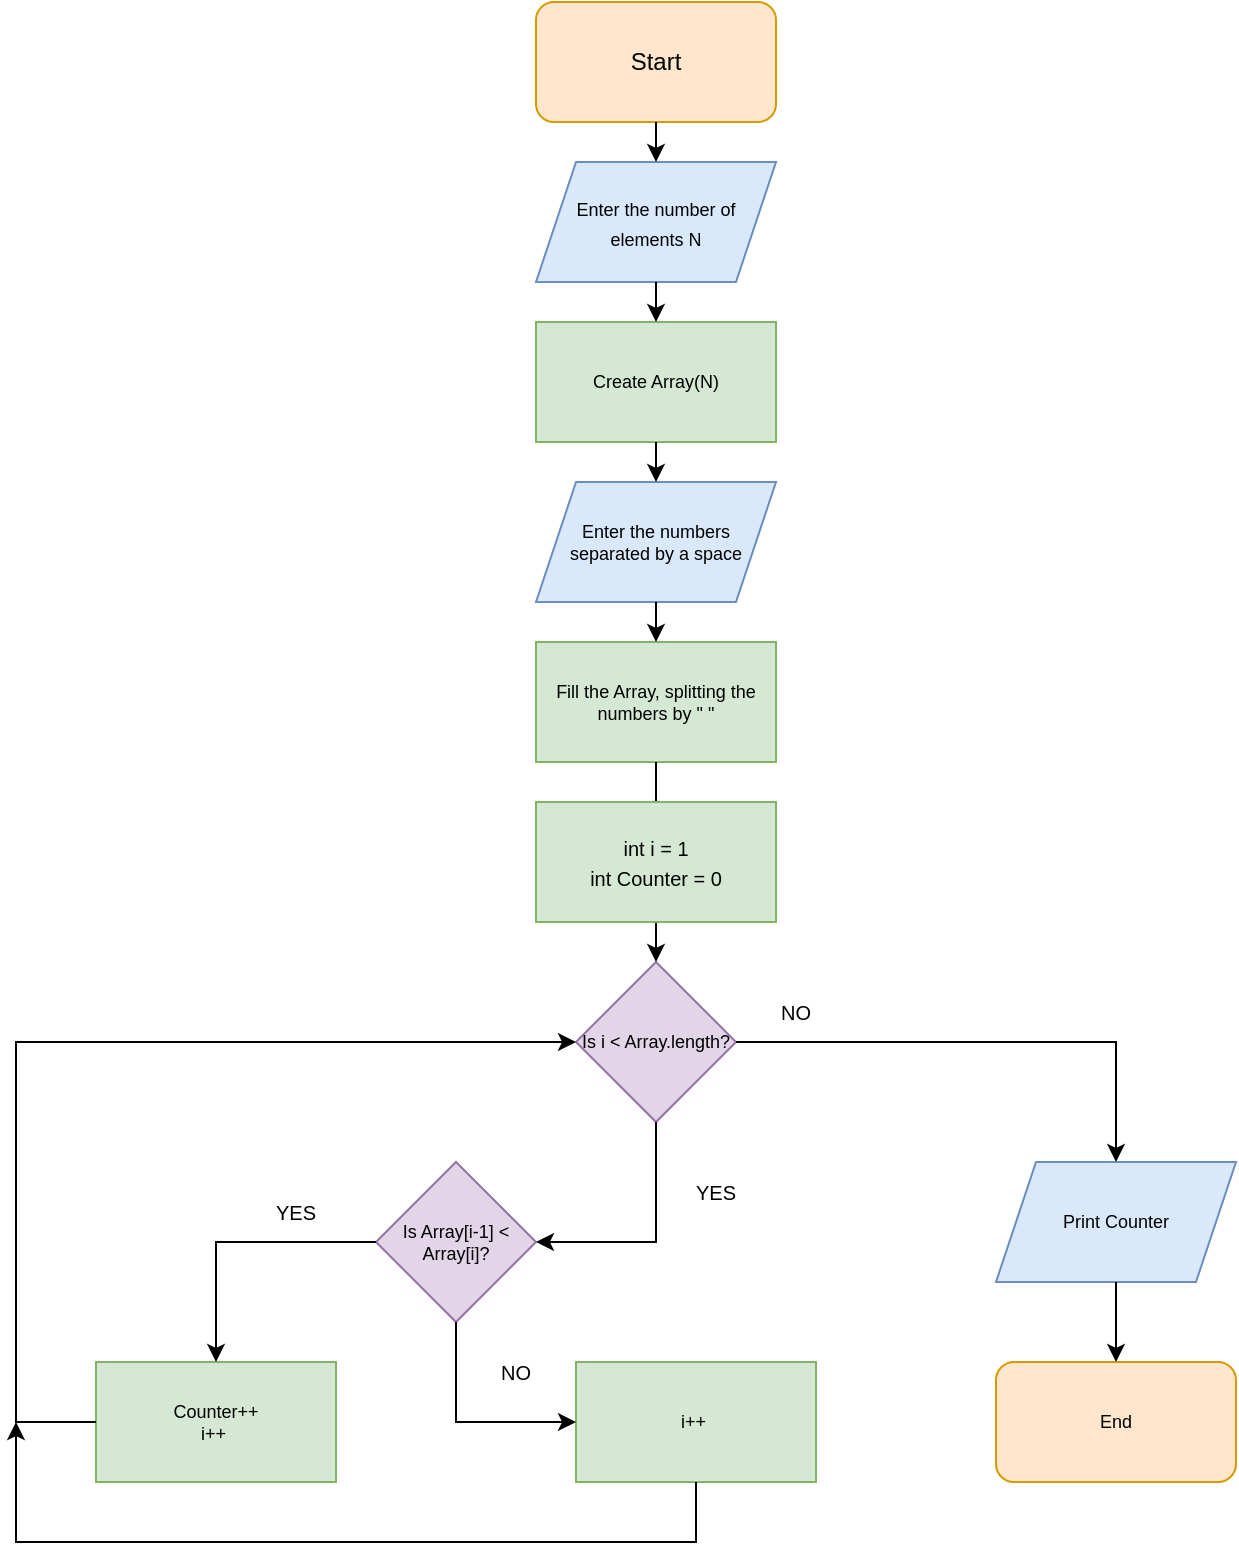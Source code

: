 <mxfile version="16.5.2" type="device"><diagram id="IEaAKRI2_2-kWN7XWm9K" name="Page-1"><mxGraphModel dx="1175" dy="665" grid="1" gridSize="10" guides="1" tooltips="1" connect="1" arrows="1" fold="1" page="1" pageScale="1" pageWidth="827" pageHeight="1169" math="0" shadow="0"><root><mxCell id="0"/><mxCell id="1" parent="0"/><mxCell id="Vb5OBClbZ--Mxl63Vdox-1" value="Start" style="rounded=1;whiteSpace=wrap;html=1;fillColor=#ffe6cc;strokeColor=#d79b00;" parent="1" vertex="1"><mxGeometry x="360" y="40" width="120" height="60" as="geometry"/></mxCell><mxCell id="Vb5OBClbZ--Mxl63Vdox-2" value="&lt;font style=&quot;font-size: 9px&quot;&gt;Enter the number of elements N&lt;/font&gt;" style="shape=parallelogram;perimeter=parallelogramPerimeter;whiteSpace=wrap;html=1;fixedSize=1;fillColor=#dae8fc;strokeColor=#6c8ebf;" parent="1" vertex="1"><mxGeometry x="360" y="120" width="120" height="60" as="geometry"/></mxCell><mxCell id="Vb5OBClbZ--Mxl63Vdox-4" value="Create Array(N)" style="rounded=0;whiteSpace=wrap;html=1;fontSize=9;fillColor=#d5e8d4;strokeColor=#82b366;" parent="1" vertex="1"><mxGeometry x="360" y="200" width="120" height="60" as="geometry"/></mxCell><mxCell id="Vb5OBClbZ--Mxl63Vdox-5" value="Enter the numbers &lt;br&gt;separated by a space" style="shape=parallelogram;perimeter=parallelogramPerimeter;whiteSpace=wrap;html=1;fixedSize=1;fontSize=9;fillColor=#dae8fc;strokeColor=#6c8ebf;" parent="1" vertex="1"><mxGeometry x="360" y="280" width="120" height="60" as="geometry"/></mxCell><mxCell id="Vb5OBClbZ--Mxl63Vdox-6" value="Fill the Array, splitting the numbers by &quot; &quot;" style="rounded=0;whiteSpace=wrap;html=1;fontSize=9;fillColor=#d5e8d4;strokeColor=#82b366;" parent="1" vertex="1"><mxGeometry x="360" y="360" width="120" height="60" as="geometry"/></mxCell><mxCell id="Vb5OBClbZ--Mxl63Vdox-7" value="Is i &amp;lt; Array.length?" style="rhombus;whiteSpace=wrap;html=1;fontSize=9;fillColor=#e1d5e7;strokeColor=#9673a6;" parent="1" vertex="1"><mxGeometry x="380" y="520" width="80" height="80" as="geometry"/></mxCell><mxCell id="Vb5OBClbZ--Mxl63Vdox-8" value="Is Array[i-1] &amp;lt; Array[i]?" style="rhombus;whiteSpace=wrap;html=1;fontSize=9;fillColor=#e1d5e7;strokeColor=#9673a6;" parent="1" vertex="1"><mxGeometry x="280" y="620" width="80" height="80" as="geometry"/></mxCell><mxCell id="Vb5OBClbZ--Mxl63Vdox-9" value="Counter++&lt;br&gt;i++&amp;nbsp;" style="rounded=0;whiteSpace=wrap;html=1;fontSize=9;fillColor=#d5e8d4;strokeColor=#82b366;" parent="1" vertex="1"><mxGeometry x="140" y="720" width="120" height="60" as="geometry"/></mxCell><mxCell id="Vb5OBClbZ--Mxl63Vdox-10" value="i++&amp;nbsp;" style="rounded=0;whiteSpace=wrap;html=1;fontSize=9;fillColor=#d5e8d4;strokeColor=#82b366;" parent="1" vertex="1"><mxGeometry x="380" y="720" width="120" height="60" as="geometry"/></mxCell><mxCell id="Vb5OBClbZ--Mxl63Vdox-11" value="End" style="rounded=1;whiteSpace=wrap;html=1;fontSize=9;fillColor=#ffe6cc;strokeColor=#d79b00;" parent="1" vertex="1"><mxGeometry x="590" y="720" width="120" height="60" as="geometry"/></mxCell><mxCell id="Vb5OBClbZ--Mxl63Vdox-12" value="Print Counter" style="shape=parallelogram;perimeter=parallelogramPerimeter;whiteSpace=wrap;html=1;fixedSize=1;fontSize=9;fillColor=#dae8fc;strokeColor=#6c8ebf;" parent="1" vertex="1"><mxGeometry x="590" y="620" width="120" height="60" as="geometry"/></mxCell><mxCell id="Vb5OBClbZ--Mxl63Vdox-16" value="" style="endArrow=classic;html=1;rounded=0;fontSize=9;entryX=0.5;entryY=0;entryDx=0;entryDy=0;exitX=1;exitY=0.5;exitDx=0;exitDy=0;" parent="1" source="Vb5OBClbZ--Mxl63Vdox-7" target="Vb5OBClbZ--Mxl63Vdox-12" edge="1"><mxGeometry width="50" height="50" relative="1" as="geometry"><mxPoint x="390" y="530" as="sourcePoint"/><mxPoint x="440" y="480" as="targetPoint"/><Array as="points"><mxPoint x="650" y="560"/></Array></mxGeometry></mxCell><mxCell id="Vb5OBClbZ--Mxl63Vdox-17" value="" style="endArrow=classic;html=1;rounded=0;fontSize=9;entryX=0.5;entryY=0;entryDx=0;entryDy=0;exitX=0.5;exitY=1;exitDx=0;exitDy=0;" parent="1" source="Vb5OBClbZ--Mxl63Vdox-12" target="Vb5OBClbZ--Mxl63Vdox-11" edge="1"><mxGeometry width="50" height="50" relative="1" as="geometry"><mxPoint x="470" y="570" as="sourcePoint"/><mxPoint x="660" y="630" as="targetPoint"/><Array as="points"/></mxGeometry></mxCell><mxCell id="Vb5OBClbZ--Mxl63Vdox-18" value="" style="endArrow=classic;html=1;rounded=0;fontSize=9;exitX=0.5;exitY=1;exitDx=0;exitDy=0;entryX=0.5;entryY=0;entryDx=0;entryDy=0;" parent="1" source="Vb5OBClbZ--Mxl63Vdox-6" target="Vb5OBClbZ--Mxl63Vdox-7" edge="1"><mxGeometry width="50" height="50" relative="1" as="geometry"><mxPoint x="390" y="450" as="sourcePoint"/><mxPoint x="440" y="400" as="targetPoint"/></mxGeometry></mxCell><mxCell id="Vb5OBClbZ--Mxl63Vdox-19" value="" style="endArrow=classic;html=1;rounded=0;fontSize=9;entryX=0.5;entryY=0;entryDx=0;entryDy=0;exitX=0.5;exitY=1;exitDx=0;exitDy=0;" parent="1" source="Vb5OBClbZ--Mxl63Vdox-5" target="Vb5OBClbZ--Mxl63Vdox-6" edge="1"><mxGeometry width="50" height="50" relative="1" as="geometry"><mxPoint x="390" y="450" as="sourcePoint"/><mxPoint x="440" y="400" as="targetPoint"/></mxGeometry></mxCell><mxCell id="Vb5OBClbZ--Mxl63Vdox-20" value="" style="endArrow=classic;html=1;rounded=0;fontSize=9;entryX=0.5;entryY=0;entryDx=0;entryDy=0;exitX=0.5;exitY=1;exitDx=0;exitDy=0;" parent="1" source="Vb5OBClbZ--Mxl63Vdox-4" target="Vb5OBClbZ--Mxl63Vdox-5" edge="1"><mxGeometry width="50" height="50" relative="1" as="geometry"><mxPoint x="390" y="450" as="sourcePoint"/><mxPoint x="440" y="400" as="targetPoint"/></mxGeometry></mxCell><mxCell id="Vb5OBClbZ--Mxl63Vdox-21" value="" style="endArrow=classic;html=1;rounded=0;fontSize=9;entryX=0.5;entryY=0;entryDx=0;entryDy=0;exitX=0.5;exitY=1;exitDx=0;exitDy=0;" parent="1" source="Vb5OBClbZ--Mxl63Vdox-2" target="Vb5OBClbZ--Mxl63Vdox-4" edge="1"><mxGeometry width="50" height="50" relative="1" as="geometry"><mxPoint x="390" y="340" as="sourcePoint"/><mxPoint x="440" y="290" as="targetPoint"/></mxGeometry></mxCell><mxCell id="Vb5OBClbZ--Mxl63Vdox-22" value="" style="endArrow=classic;html=1;rounded=0;fontSize=9;entryX=0.5;entryY=0;entryDx=0;entryDy=0;exitX=0.5;exitY=1;exitDx=0;exitDy=0;" parent="1" source="Vb5OBClbZ--Mxl63Vdox-1" target="Vb5OBClbZ--Mxl63Vdox-2" edge="1"><mxGeometry width="50" height="50" relative="1" as="geometry"><mxPoint x="390" y="340" as="sourcePoint"/><mxPoint x="440" y="290" as="targetPoint"/></mxGeometry></mxCell><mxCell id="Vb5OBClbZ--Mxl63Vdox-23" value="" style="endArrow=classic;html=1;rounded=0;fontSize=9;exitX=0.5;exitY=1;exitDx=0;exitDy=0;entryX=1;entryY=0.5;entryDx=0;entryDy=0;" parent="1" source="Vb5OBClbZ--Mxl63Vdox-7" target="Vb5OBClbZ--Mxl63Vdox-8" edge="1"><mxGeometry width="50" height="50" relative="1" as="geometry"><mxPoint x="390" y="630" as="sourcePoint"/><mxPoint x="440" y="580" as="targetPoint"/><Array as="points"><mxPoint x="420" y="660"/></Array></mxGeometry></mxCell><mxCell id="Vb5OBClbZ--Mxl63Vdox-24" value="" style="endArrow=classic;html=1;rounded=0;fontSize=9;exitX=0;exitY=0.5;exitDx=0;exitDy=0;entryX=0.5;entryY=0;entryDx=0;entryDy=0;" parent="1" source="Vb5OBClbZ--Mxl63Vdox-8" target="Vb5OBClbZ--Mxl63Vdox-9" edge="1"><mxGeometry width="50" height="50" relative="1" as="geometry"><mxPoint x="390" y="630" as="sourcePoint"/><mxPoint x="440" y="580" as="targetPoint"/><Array as="points"><mxPoint x="200" y="660"/></Array></mxGeometry></mxCell><mxCell id="Vb5OBClbZ--Mxl63Vdox-25" value="" style="endArrow=classic;html=1;rounded=0;fontSize=9;exitX=0.5;exitY=1;exitDx=0;exitDy=0;entryX=0;entryY=0.5;entryDx=0;entryDy=0;" parent="1" source="Vb5OBClbZ--Mxl63Vdox-8" target="Vb5OBClbZ--Mxl63Vdox-10" edge="1"><mxGeometry width="50" height="50" relative="1" as="geometry"><mxPoint x="390" y="630" as="sourcePoint"/><mxPoint x="440" y="580" as="targetPoint"/><Array as="points"><mxPoint x="320" y="750"/></Array></mxGeometry></mxCell><mxCell id="Vb5OBClbZ--Mxl63Vdox-26" value="" style="endArrow=classic;html=1;rounded=0;fontSize=9;exitX=0;exitY=0.5;exitDx=0;exitDy=0;entryX=0;entryY=0.5;entryDx=0;entryDy=0;" parent="1" source="Vb5OBClbZ--Mxl63Vdox-9" target="Vb5OBClbZ--Mxl63Vdox-7" edge="1"><mxGeometry width="50" height="50" relative="1" as="geometry"><mxPoint x="390" y="630" as="sourcePoint"/><mxPoint x="440" y="580" as="targetPoint"/><Array as="points"><mxPoint x="100" y="750"/><mxPoint x="100" y="560"/></Array></mxGeometry></mxCell><mxCell id="Vb5OBClbZ--Mxl63Vdox-27" value="" style="endArrow=classic;html=1;rounded=0;fontSize=9;exitX=0.5;exitY=1;exitDx=0;exitDy=0;" parent="1" source="Vb5OBClbZ--Mxl63Vdox-10" edge="1"><mxGeometry width="50" height="50" relative="1" as="geometry"><mxPoint x="390" y="630" as="sourcePoint"/><mxPoint x="100" y="750" as="targetPoint"/><Array as="points"><mxPoint x="440" y="810"/><mxPoint x="100" y="810"/></Array></mxGeometry></mxCell><mxCell id="ZrbggRDSdkZCAGmHQ_MR-1" value="&lt;font style=&quot;font-size: 10px&quot;&gt;int i = 1&lt;br&gt;int Counter = 0&lt;/font&gt;" style="rounded=0;whiteSpace=wrap;html=1;fillColor=#d5e8d4;strokeColor=#82b366;" vertex="1" parent="1"><mxGeometry x="360" y="440" width="120" height="60" as="geometry"/></mxCell><mxCell id="ZrbggRDSdkZCAGmHQ_MR-2" value="YES" style="text;html=1;strokeColor=none;fillColor=none;align=center;verticalAlign=middle;whiteSpace=wrap;rounded=0;fontSize=10;" vertex="1" parent="1"><mxGeometry x="420" y="620" width="60" height="30" as="geometry"/></mxCell><mxCell id="ZrbggRDSdkZCAGmHQ_MR-3" value="YES" style="text;html=1;strokeColor=none;fillColor=none;align=center;verticalAlign=middle;whiteSpace=wrap;rounded=0;fontSize=10;" vertex="1" parent="1"><mxGeometry x="210" y="630" width="60" height="30" as="geometry"/></mxCell><mxCell id="ZrbggRDSdkZCAGmHQ_MR-4" value="NO" style="text;html=1;strokeColor=none;fillColor=none;align=center;verticalAlign=middle;whiteSpace=wrap;rounded=0;fontSize=10;" vertex="1" parent="1"><mxGeometry x="460" y="530" width="60" height="30" as="geometry"/></mxCell><mxCell id="ZrbggRDSdkZCAGmHQ_MR-5" value="NO" style="text;html=1;strokeColor=none;fillColor=none;align=center;verticalAlign=middle;whiteSpace=wrap;rounded=0;fontSize=10;" vertex="1" parent="1"><mxGeometry x="320" y="710" width="60" height="30" as="geometry"/></mxCell></root></mxGraphModel></diagram></mxfile>